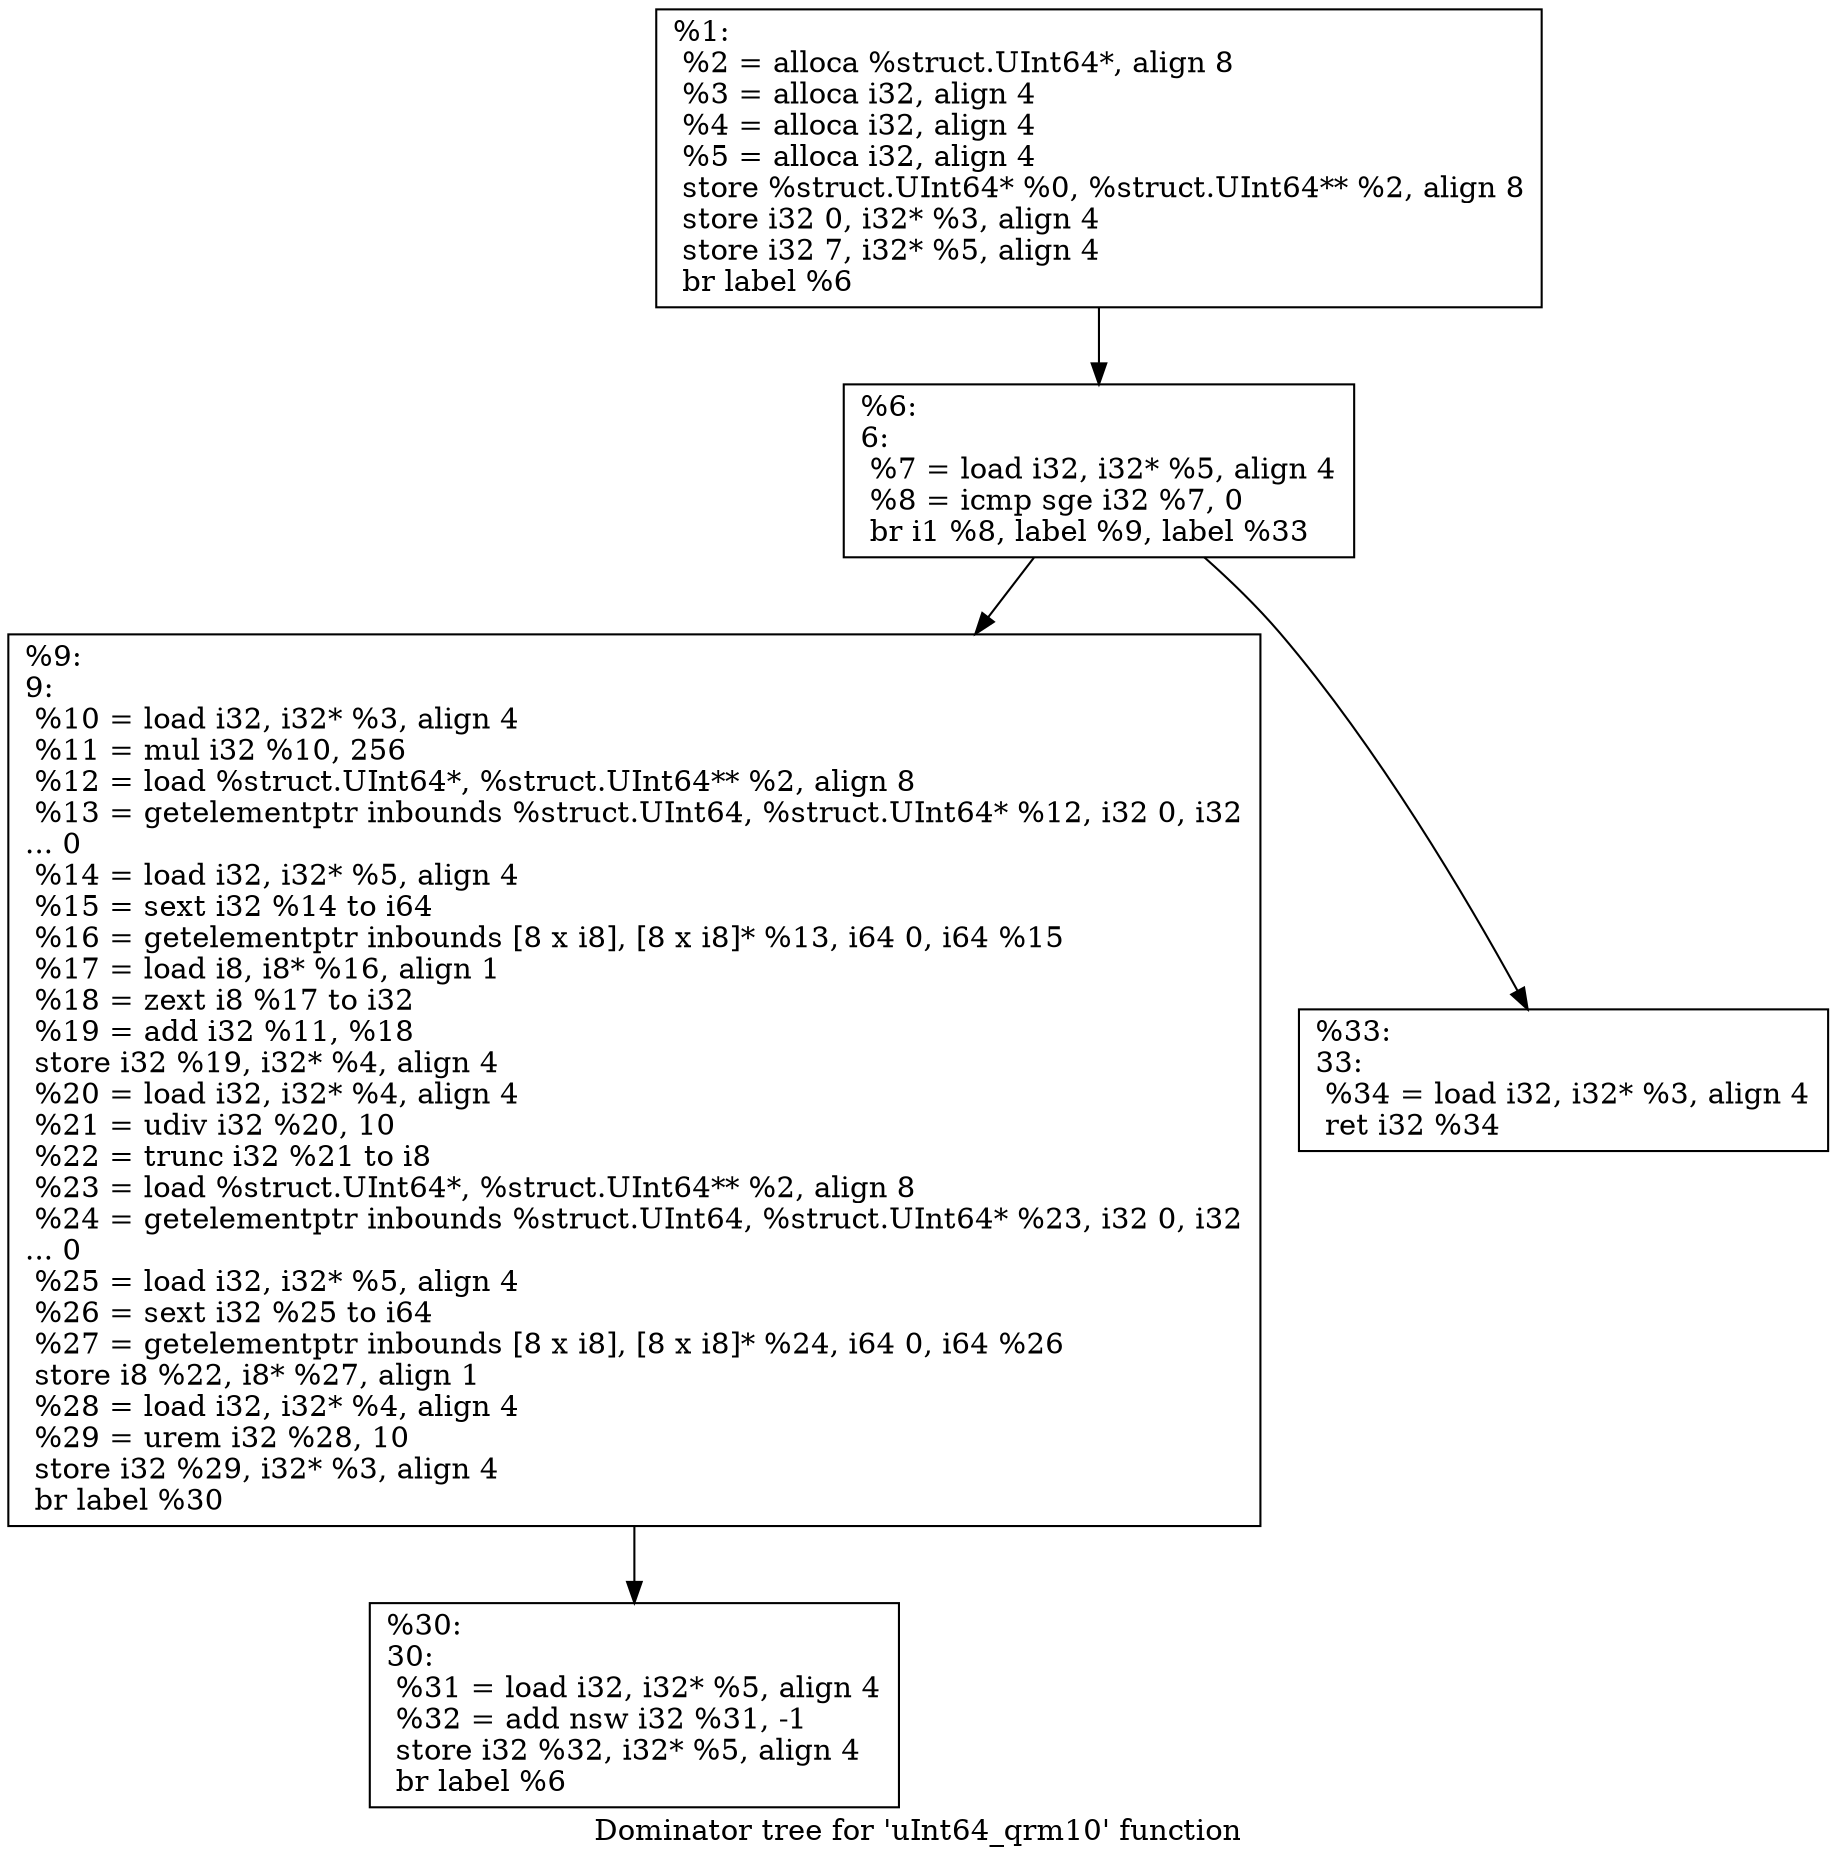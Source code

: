 digraph "Dominator tree for 'uInt64_qrm10' function" {
	label="Dominator tree for 'uInt64_qrm10' function";

	Node0xdaf610 [shape=record,label="{%1:\l  %2 = alloca %struct.UInt64*, align 8\l  %3 = alloca i32, align 4\l  %4 = alloca i32, align 4\l  %5 = alloca i32, align 4\l  store %struct.UInt64* %0, %struct.UInt64** %2, align 8\l  store i32 0, i32* %3, align 4\l  store i32 7, i32* %5, align 4\l  br label %6\l}"];
	Node0xdaf610 -> Node0xda8f40;
	Node0xda8f40 [shape=record,label="{%6:\l6:                                                \l  %7 = load i32, i32* %5, align 4\l  %8 = icmp sge i32 %7, 0\l  br i1 %8, label %9, label %33\l}"];
	Node0xda8f40 -> Node0xdaf470;
	Node0xda8f40 -> Node0xdabc20;
	Node0xdaf470 [shape=record,label="{%9:\l9:                                                \l  %10 = load i32, i32* %3, align 4\l  %11 = mul i32 %10, 256\l  %12 = load %struct.UInt64*, %struct.UInt64** %2, align 8\l  %13 = getelementptr inbounds %struct.UInt64, %struct.UInt64* %12, i32 0, i32\l... 0\l  %14 = load i32, i32* %5, align 4\l  %15 = sext i32 %14 to i64\l  %16 = getelementptr inbounds [8 x i8], [8 x i8]* %13, i64 0, i64 %15\l  %17 = load i8, i8* %16, align 1\l  %18 = zext i8 %17 to i32\l  %19 = add i32 %11, %18\l  store i32 %19, i32* %4, align 4\l  %20 = load i32, i32* %4, align 4\l  %21 = udiv i32 %20, 10\l  %22 = trunc i32 %21 to i8\l  %23 = load %struct.UInt64*, %struct.UInt64** %2, align 8\l  %24 = getelementptr inbounds %struct.UInt64, %struct.UInt64* %23, i32 0, i32\l... 0\l  %25 = load i32, i32* %5, align 4\l  %26 = sext i32 %25 to i64\l  %27 = getelementptr inbounds [8 x i8], [8 x i8]* %24, i64 0, i64 %26\l  store i8 %22, i8* %27, align 1\l  %28 = load i32, i32* %4, align 4\l  %29 = urem i32 %28, 10\l  store i32 %29, i32* %3, align 4\l  br label %30\l}"];
	Node0xdaf470 -> Node0xdaf430;
	Node0xdaf430 [shape=record,label="{%30:\l30:                                               \l  %31 = load i32, i32* %5, align 4\l  %32 = add nsw i32 %31, -1\l  store i32 %32, i32* %5, align 4\l  br label %6\l}"];
	Node0xdabc20 [shape=record,label="{%33:\l33:                                               \l  %34 = load i32, i32* %3, align 4\l  ret i32 %34\l}"];
}
